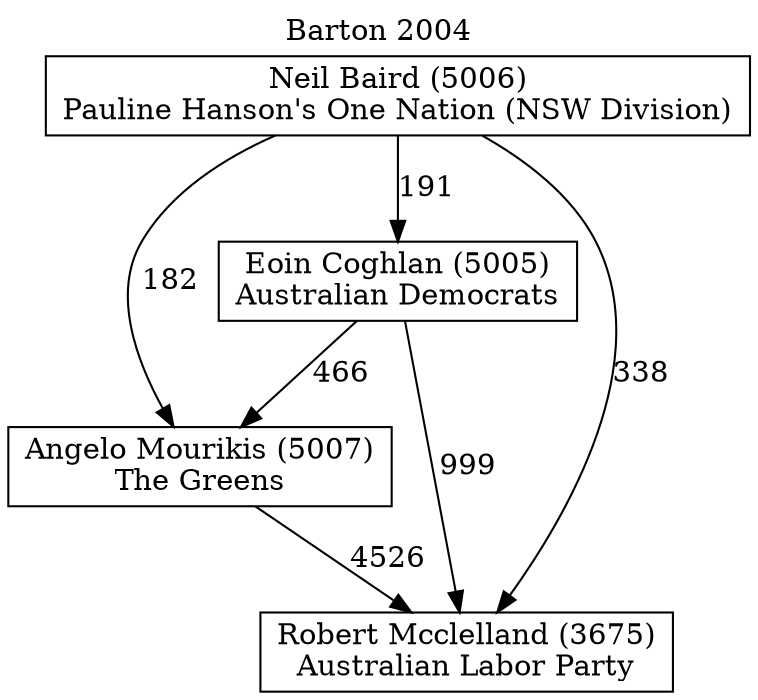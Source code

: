 // House preference flow
digraph "Robert Mcclelland (3675)_Barton_2004" {
	graph [label="Barton 2004" labelloc=t mclimit=10]
	node [shape=box]
	"Angelo Mourikis (5007)" [label="Angelo Mourikis (5007)
The Greens"]
	"Eoin Coghlan (5005)" [label="Eoin Coghlan (5005)
Australian Democrats"]
	"Neil Baird (5006)" [label="Neil Baird (5006)
Pauline Hanson's One Nation (NSW Division)"]
	"Robert Mcclelland (3675)" [label="Robert Mcclelland (3675)
Australian Labor Party"]
	"Angelo Mourikis (5007)" -> "Robert Mcclelland (3675)" [label=4526]
	"Eoin Coghlan (5005)" -> "Angelo Mourikis (5007)" [label=466]
	"Eoin Coghlan (5005)" -> "Robert Mcclelland (3675)" [label=999]
	"Neil Baird (5006)" -> "Angelo Mourikis (5007)" [label=182]
	"Neil Baird (5006)" -> "Eoin Coghlan (5005)" [label=191]
	"Neil Baird (5006)" -> "Robert Mcclelland (3675)" [label=338]
}
